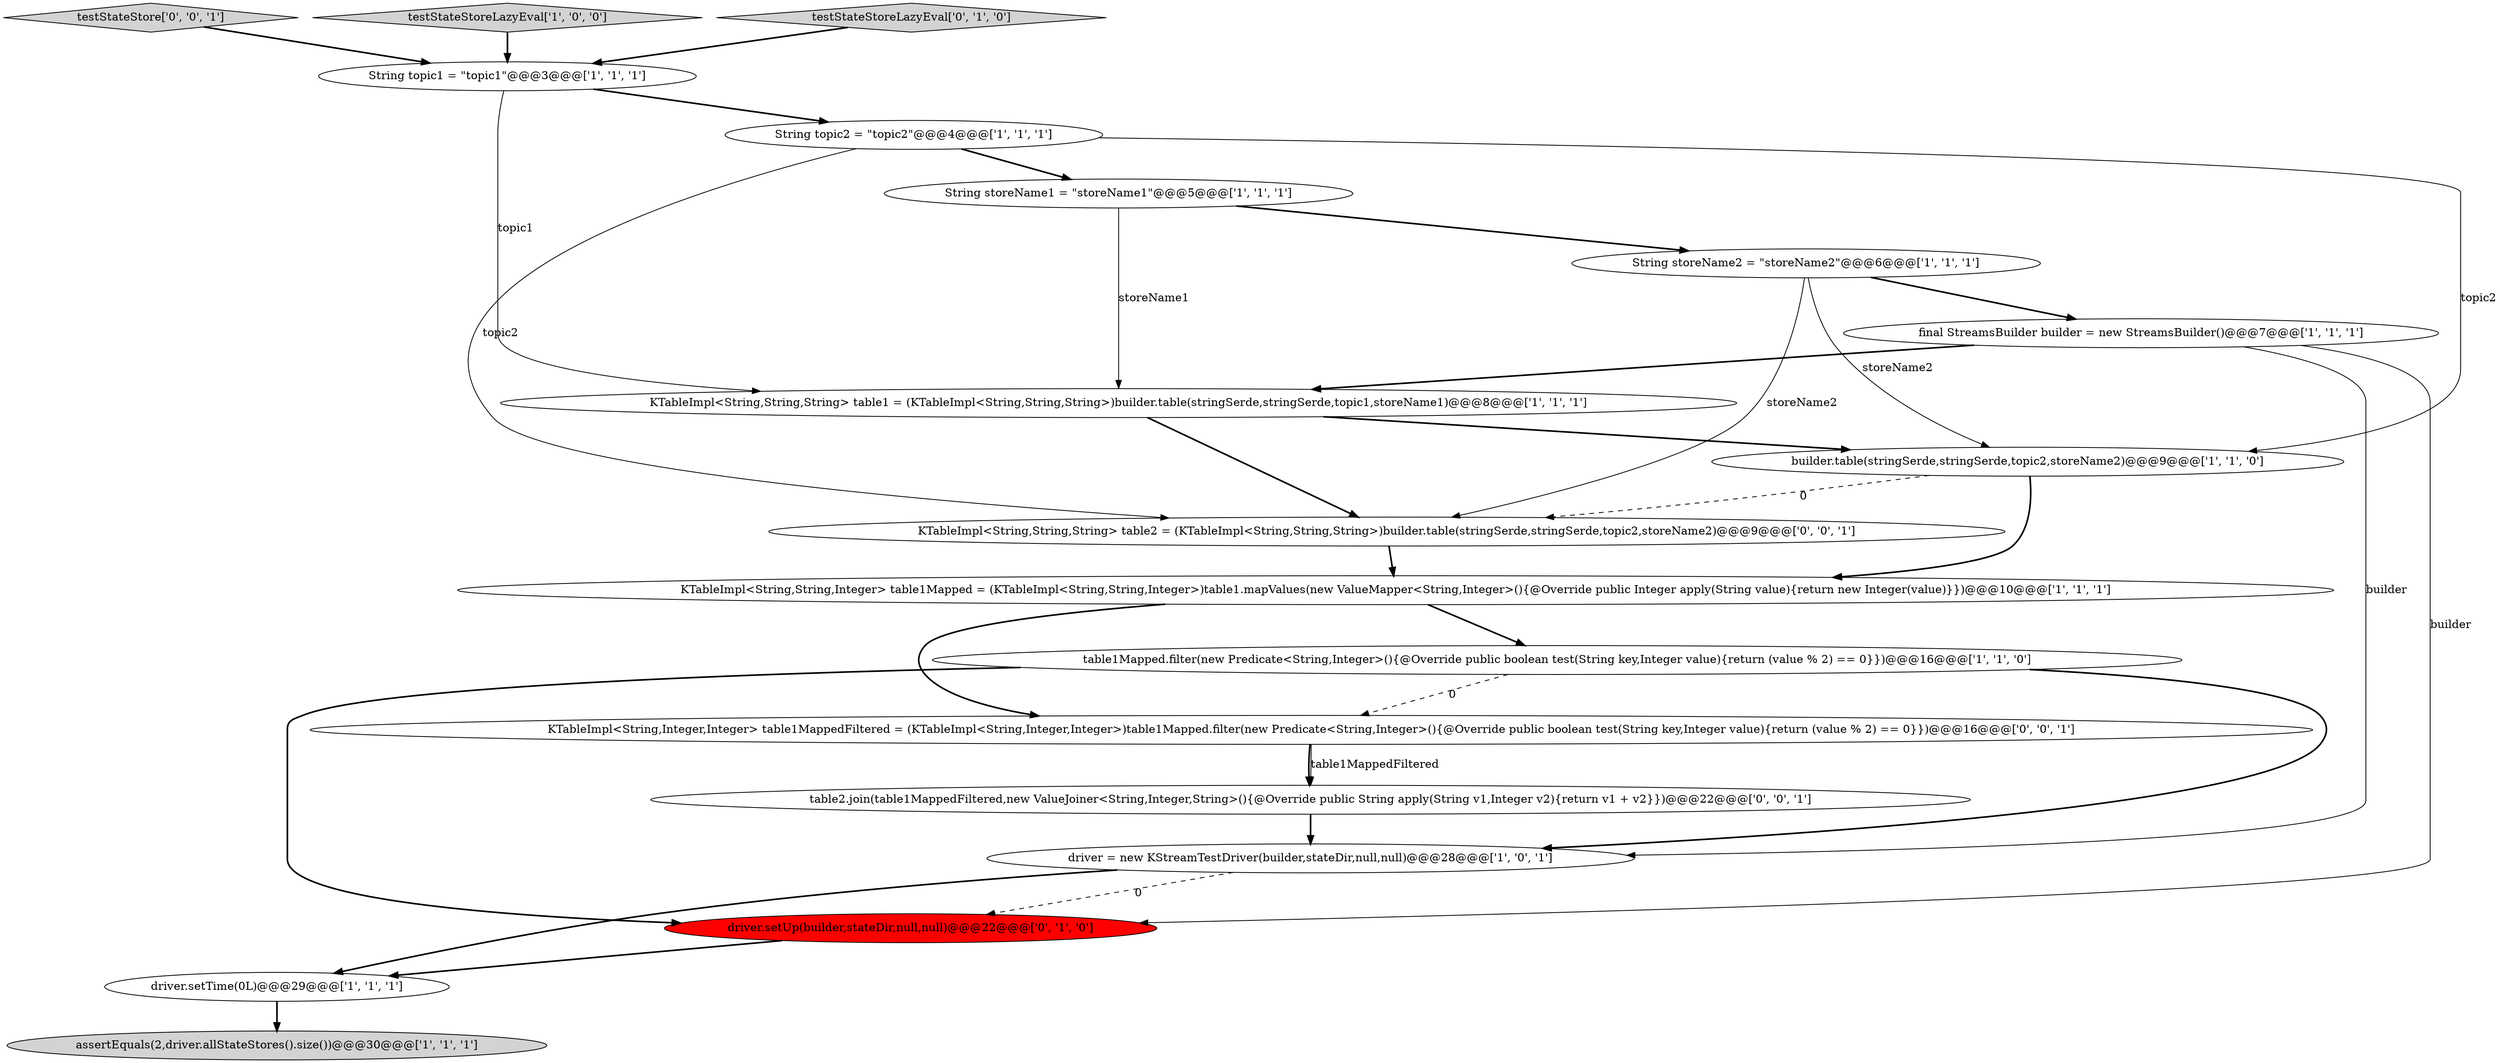 digraph {
16 [style = filled, label = "table2.join(table1MappedFiltered,new ValueJoiner<String,Integer,String>(){@Override public String apply(String v1,Integer v2){return v1 + v2}})@@@22@@@['0', '0', '1']", fillcolor = white, shape = ellipse image = "AAA0AAABBB3BBB"];
0 [style = filled, label = "table1Mapped.filter(new Predicate<String,Integer>(){@Override public boolean test(String key,Integer value){return (value % 2) == 0}})@@@16@@@['1', '1', '0']", fillcolor = white, shape = ellipse image = "AAA0AAABBB1BBB"];
9 [style = filled, label = "KTableImpl<String,String,String> table1 = (KTableImpl<String,String,String>)builder.table(stringSerde,stringSerde,topic1,storeName1)@@@8@@@['1', '1', '1']", fillcolor = white, shape = ellipse image = "AAA0AAABBB1BBB"];
3 [style = filled, label = "builder.table(stringSerde,stringSerde,topic2,storeName2)@@@9@@@['1', '1', '0']", fillcolor = white, shape = ellipse image = "AAA0AAABBB1BBB"];
10 [style = filled, label = "assertEquals(2,driver.allStateStores().size())@@@30@@@['1', '1', '1']", fillcolor = lightgray, shape = ellipse image = "AAA0AAABBB1BBB"];
1 [style = filled, label = "String topic2 = \"topic2\"@@@4@@@['1', '1', '1']", fillcolor = white, shape = ellipse image = "AAA0AAABBB1BBB"];
13 [style = filled, label = "driver.setUp(builder,stateDir,null,null)@@@22@@@['0', '1', '0']", fillcolor = red, shape = ellipse image = "AAA1AAABBB2BBB"];
4 [style = filled, label = "KTableImpl<String,String,Integer> table1Mapped = (KTableImpl<String,String,Integer>)table1.mapValues(new ValueMapper<String,Integer>(){@Override public Integer apply(String value){return new Integer(value)}})@@@10@@@['1', '1', '1']", fillcolor = white, shape = ellipse image = "AAA0AAABBB1BBB"];
15 [style = filled, label = "KTableImpl<String,Integer,Integer> table1MappedFiltered = (KTableImpl<String,Integer,Integer>)table1Mapped.filter(new Predicate<String,Integer>(){@Override public boolean test(String key,Integer value){return (value % 2) == 0}})@@@16@@@['0', '0', '1']", fillcolor = white, shape = ellipse image = "AAA0AAABBB3BBB"];
18 [style = filled, label = "testStateStore['0', '0', '1']", fillcolor = lightgray, shape = diamond image = "AAA0AAABBB3BBB"];
11 [style = filled, label = "String storeName2 = \"storeName2\"@@@6@@@['1', '1', '1']", fillcolor = white, shape = ellipse image = "AAA0AAABBB1BBB"];
5 [style = filled, label = "String storeName1 = \"storeName1\"@@@5@@@['1', '1', '1']", fillcolor = white, shape = ellipse image = "AAA0AAABBB1BBB"];
12 [style = filled, label = "String topic1 = \"topic1\"@@@3@@@['1', '1', '1']", fillcolor = white, shape = ellipse image = "AAA0AAABBB1BBB"];
2 [style = filled, label = "driver = new KStreamTestDriver(builder,stateDir,null,null)@@@28@@@['1', '0', '1']", fillcolor = white, shape = ellipse image = "AAA0AAABBB1BBB"];
17 [style = filled, label = "KTableImpl<String,String,String> table2 = (KTableImpl<String,String,String>)builder.table(stringSerde,stringSerde,topic2,storeName2)@@@9@@@['0', '0', '1']", fillcolor = white, shape = ellipse image = "AAA0AAABBB3BBB"];
6 [style = filled, label = "driver.setTime(0L)@@@29@@@['1', '1', '1']", fillcolor = white, shape = ellipse image = "AAA0AAABBB1BBB"];
7 [style = filled, label = "final StreamsBuilder builder = new StreamsBuilder()@@@7@@@['1', '1', '1']", fillcolor = white, shape = ellipse image = "AAA0AAABBB1BBB"];
8 [style = filled, label = "testStateStoreLazyEval['1', '0', '0']", fillcolor = lightgray, shape = diamond image = "AAA0AAABBB1BBB"];
14 [style = filled, label = "testStateStoreLazyEval['0', '1', '0']", fillcolor = lightgray, shape = diamond image = "AAA0AAABBB2BBB"];
1->5 [style = bold, label=""];
3->17 [style = dashed, label="0"];
1->3 [style = solid, label="topic2"];
0->13 [style = bold, label=""];
2->6 [style = bold, label=""];
0->2 [style = bold, label=""];
4->15 [style = bold, label=""];
1->17 [style = solid, label="topic2"];
18->12 [style = bold, label=""];
0->15 [style = dashed, label="0"];
9->17 [style = bold, label=""];
16->2 [style = bold, label=""];
12->9 [style = solid, label="topic1"];
15->16 [style = bold, label=""];
12->1 [style = bold, label=""];
11->3 [style = solid, label="storeName2"];
3->4 [style = bold, label=""];
4->0 [style = bold, label=""];
7->13 [style = solid, label="builder"];
15->16 [style = solid, label="table1MappedFiltered"];
7->9 [style = bold, label=""];
11->17 [style = solid, label="storeName2"];
5->9 [style = solid, label="storeName1"];
7->2 [style = solid, label="builder"];
2->13 [style = dashed, label="0"];
6->10 [style = bold, label=""];
14->12 [style = bold, label=""];
8->12 [style = bold, label=""];
9->3 [style = bold, label=""];
5->11 [style = bold, label=""];
13->6 [style = bold, label=""];
17->4 [style = bold, label=""];
11->7 [style = bold, label=""];
}
